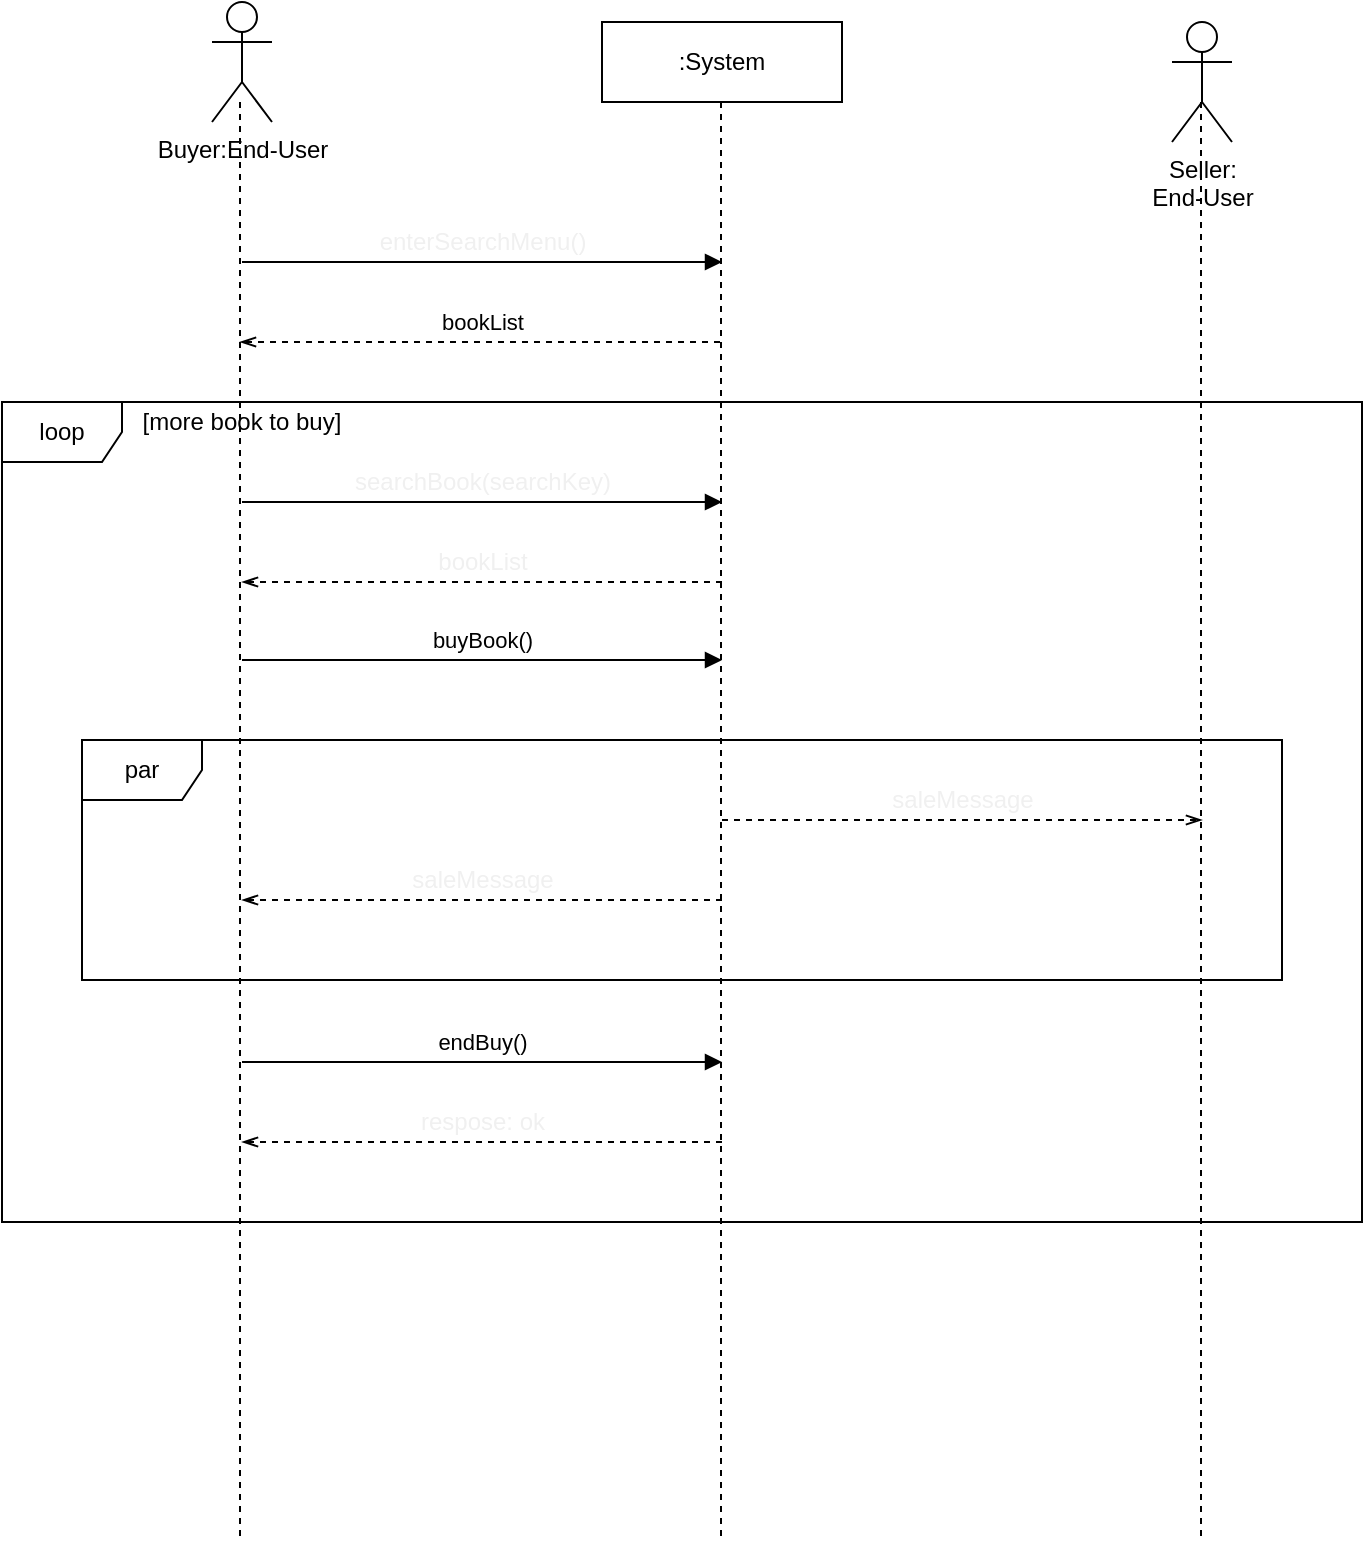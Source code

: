 <mxfile version="13.1.3" pages="4">
    <diagram id="6hGFLwfOUW9BJ-s0fimq" name="BuyBook">
        <mxGraphModel dx="1140" dy="681" grid="1" gridSize="10" guides="1" tooltips="1" connect="1" arrows="1" fold="1" page="1" pageScale="1" pageWidth="827" pageHeight="1169" math="0" shadow="0">
            <root>
                <mxCell id="0"/>
                <mxCell id="1" parent="0"/>
                <mxCell id="3pYm0WZSBtt9Ycjsd9VP-42" value="loop" style="shape=umlFrame;whiteSpace=wrap;html=1;" vertex="1" parent="1">
                    <mxGeometry x="40" y="270" width="680" height="410" as="geometry"/>
                </mxCell>
                <mxCell id="AGMHs2nKBJtEEquiV1g--34" value="par" style="shape=umlFrame;whiteSpace=wrap;html=1;" vertex="1" parent="1">
                    <mxGeometry x="80" y="439" width="600" height="120" as="geometry"/>
                </mxCell>
                <mxCell id="2" value="Buyer:End-User" style="shape=umlActor;verticalLabelPosition=bottom;labelBackgroundColor=none;verticalAlign=top;html=1;outlineConnect=0;" parent="1" vertex="1">
                    <mxGeometry x="145" y="70" width="30" height="60" as="geometry"/>
                </mxCell>
                <mxCell id="12" value="&lt;span style=&quot;color: rgb(240 , 240 , 240) ; font-family: &amp;#34;helvetica&amp;#34; ; font-size: 12px ; font-style: normal ; font-weight: 400 ; letter-spacing: normal ; text-align: center ; text-indent: 0px ; text-transform: none ; word-spacing: 0px ; float: none ; display: inline&quot;&gt;enterSearchMenu()&lt;/span&gt;" style="endArrow=block;html=1;endFill=1;labelBackgroundColor=none;" parent="1" edge="1">
                    <mxGeometry y="10" width="50" height="50" relative="1" as="geometry">
                        <mxPoint x="160" y="200" as="sourcePoint"/>
                        <mxPoint x="400" y="200" as="targetPoint"/>
                        <mxPoint as="offset"/>
                    </mxGeometry>
                </mxCell>
                <mxCell id="14" value=":System" style="rounded=0;whiteSpace=wrap;html=1;labelBackgroundColor=none;" parent="1" vertex="1">
                    <mxGeometry x="340" y="80" width="120" height="40" as="geometry"/>
                </mxCell>
                <mxCell id="17" value="&lt;span style=&quot;color: rgb(240 , 240 , 240) ; font-family: &amp;#34;helvetica&amp;#34; ; font-size: 12px ; font-style: normal ; font-weight: 400 ; letter-spacing: normal ; text-align: center ; text-indent: 0px ; text-transform: none ; word-spacing: 0px ; float: none ; display: inline&quot;&gt;searchBook(searchKey)&lt;/span&gt;" style="endArrow=block;html=1;endFill=1;labelBackgroundColor=none;" parent="1" edge="1">
                    <mxGeometry y="10" width="50" height="50" relative="1" as="geometry">
                        <mxPoint x="160" y="320" as="sourcePoint"/>
                        <mxPoint x="400" y="320" as="targetPoint"/>
                        <mxPoint as="offset"/>
                    </mxGeometry>
                </mxCell>
                <mxCell id="24" value="&lt;span style=&quot;color: rgb(240 , 240 , 240) ; font-family: &amp;#34;helvetica&amp;#34; ; font-size: 12px ; font-style: normal ; font-weight: 400 ; letter-spacing: normal ; text-align: center ; text-indent: 0px ; text-transform: none ; word-spacing: 0px ; float: none ; display: inline&quot;&gt;bookList&lt;/span&gt;" style="endArrow=openThin;html=1;endFill=0;dashed=1;labelBackgroundColor=none;" parent="1" edge="1">
                    <mxGeometry y="-10" width="50" height="50" relative="1" as="geometry">
                        <mxPoint x="400" y="360" as="sourcePoint"/>
                        <mxPoint x="160" y="360" as="targetPoint"/>
                        <mxPoint as="offset"/>
                    </mxGeometry>
                </mxCell>
                <mxCell id="34" value="Seller:&lt;br&gt;End-User" style="shape=umlActor;verticalLabelPosition=bottom;labelBackgroundColor=none;verticalAlign=top;html=1;outlineConnect=0;" parent="1" vertex="1">
                    <mxGeometry x="625" y="80" width="30" height="60" as="geometry"/>
                </mxCell>
                <mxCell id="n1-OZ0mxmcXtM2e9nvb8-45" value="bookList" style="endArrow=openThin;html=1;endFill=0;dashed=1;labelBackgroundColor=none;" parent="1" edge="1">
                    <mxGeometry x="-0.008" y="-10" width="50" height="50" relative="1" as="geometry">
                        <mxPoint x="399" y="240" as="sourcePoint"/>
                        <mxPoint x="159" y="240" as="targetPoint"/>
                        <mxPoint as="offset"/>
                    </mxGeometry>
                </mxCell>
                <mxCell id="3pYm0WZSBtt9Ycjsd9VP-46" value="[more book to buy]" style="text;html=1;strokeColor=none;fillColor=none;align=center;verticalAlign=middle;whiteSpace=wrap;rounded=0;" vertex="1" parent="1">
                    <mxGeometry x="100" y="270" width="120" height="20" as="geometry"/>
                </mxCell>
                <mxCell id="3pYm0WZSBtt9Ycjsd9VP-48" value="" style="edgeStyle=orthogonalEdgeStyle;rounded=0;orthogonalLoop=1;jettySize=auto;html=1;endArrow=none;endFill=0;dashed=1;" edge="1" parent="1">
                    <mxGeometry relative="1" as="geometry">
                        <mxPoint x="159" y="840" as="targetPoint"/>
                        <mxPoint x="159" y="120" as="sourcePoint"/>
                        <Array as="points">
                            <mxPoint x="159" y="840"/>
                            <mxPoint x="159" y="840"/>
                        </Array>
                    </mxGeometry>
                </mxCell>
                <mxCell id="3pYm0WZSBtt9Ycjsd9VP-62" value="buyBook()" style="endArrow=block;html=1;endFill=1;labelBackgroundColor=none;" edge="1" parent="1">
                    <mxGeometry y="10" width="50" height="50" relative="1" as="geometry">
                        <mxPoint x="160" y="399" as="sourcePoint"/>
                        <mxPoint x="400" y="399" as="targetPoint"/>
                        <mxPoint as="offset"/>
                    </mxGeometry>
                </mxCell>
                <mxCell id="3pYm0WZSBtt9Ycjsd9VP-65" value="&lt;span style=&quot;color: rgb(240 , 240 , 240) ; font-family: &amp;#34;helvetica&amp;#34; ; font-size: 12px ; font-style: normal ; font-weight: 400 ; letter-spacing: normal ; text-align: center ; text-indent: 0px ; text-transform: none ; word-spacing: 0px ; float: none ; display: inline&quot;&gt;saleMessage&lt;/span&gt;" style="endArrow=openThin;html=1;endFill=0;dashed=1;labelBackgroundColor=none;" edge="1" parent="1">
                    <mxGeometry y="-10" width="50" height="50" relative="1" as="geometry">
                        <mxPoint x="400" y="519" as="sourcePoint"/>
                        <mxPoint x="160" y="519" as="targetPoint"/>
                        <mxPoint as="offset"/>
                    </mxGeometry>
                </mxCell>
                <mxCell id="3pYm0WZSBtt9Ycjsd9VP-66" value="&lt;span style=&quot;color: rgb(240 , 240 , 240) ; font-family: &amp;#34;helvetica&amp;#34; ; font-size: 12px ; font-style: normal ; font-weight: 400 ; letter-spacing: normal ; text-align: center ; text-indent: 0px ; text-transform: none ; word-spacing: 0px ; float: none ; display: inline&quot;&gt;saleMessage&lt;/span&gt;" style="endArrow=openThin;html=1;endFill=0;dashed=1;labelBackgroundColor=none;" edge="1" parent="1">
                    <mxGeometry y="10" width="50" height="50" relative="1" as="geometry">
                        <mxPoint x="400" y="479" as="sourcePoint"/>
                        <mxPoint x="640" y="479" as="targetPoint"/>
                        <mxPoint as="offset"/>
                    </mxGeometry>
                </mxCell>
                <mxCell id="kgXrmsJHoRUwOv15Z1vA-34" value="endBuy()" style="endArrow=block;html=1;endFill=1;labelBackgroundColor=none;" edge="1" parent="1">
                    <mxGeometry y="10" width="50" height="50" relative="1" as="geometry">
                        <mxPoint x="160" y="600" as="sourcePoint"/>
                        <mxPoint x="400" y="600" as="targetPoint"/>
                        <mxPoint as="offset"/>
                    </mxGeometry>
                </mxCell>
                <mxCell id="kgXrmsJHoRUwOv15Z1vA-35" value="&lt;span style=&quot;color: rgb(240 , 240 , 240) ; font-family: &amp;#34;helvetica&amp;#34; ; font-size: 12px ; font-style: normal ; font-weight: 400 ; letter-spacing: normal ; text-align: center ; text-indent: 0px ; text-transform: none ; word-spacing: 0px ; float: none ; display: inline&quot;&gt;respose: ok&lt;/span&gt;" style="endArrow=openThin;html=1;endFill=0;dashed=1;labelBackgroundColor=none;" edge="1" parent="1">
                    <mxGeometry y="-10" width="50" height="50" relative="1" as="geometry">
                        <mxPoint x="400" y="640" as="sourcePoint"/>
                        <mxPoint x="160" y="640" as="targetPoint"/>
                        <mxPoint as="offset"/>
                    </mxGeometry>
                </mxCell>
                <mxCell id="kgXrmsJHoRUwOv15Z1vA-36" value="" style="edgeStyle=orthogonalEdgeStyle;rounded=0;orthogonalLoop=1;jettySize=auto;html=1;endArrow=none;endFill=0;dashed=1;" edge="1" parent="1">
                    <mxGeometry relative="1" as="geometry">
                        <mxPoint x="399.5" y="840" as="targetPoint"/>
                        <mxPoint x="399.5" y="120" as="sourcePoint"/>
                        <Array as="points">
                            <mxPoint x="399.5" y="840"/>
                            <mxPoint x="399.5" y="840"/>
                        </Array>
                    </mxGeometry>
                </mxCell>
                <mxCell id="kgXrmsJHoRUwOv15Z1vA-37" value="" style="edgeStyle=orthogonalEdgeStyle;rounded=0;orthogonalLoop=1;jettySize=auto;html=1;endArrow=none;endFill=0;dashed=1;" edge="1" parent="1">
                    <mxGeometry relative="1" as="geometry">
                        <mxPoint x="639.5" y="840" as="targetPoint"/>
                        <mxPoint x="639.5" y="120" as="sourcePoint"/>
                        <Array as="points">
                            <mxPoint x="639.5" y="840"/>
                            <mxPoint x="639.5" y="840"/>
                        </Array>
                    </mxGeometry>
                </mxCell>
            </root>
        </mxGraphModel>
    </diagram>
    <diagram id="KpThnwfHoM7KCyBBRXC-" name="RegisterBook">
        <mxGraphModel dx="1140" dy="681" grid="1" gridSize="10" guides="1" tooltips="1" connect="1" arrows="1" fold="1" page="1" pageScale="1" pageWidth="827" pageHeight="1169" math="0" shadow="0">
            <root>
                <mxCell id="PqyBbhhxmd2hz2zt0yM3-0"/>
                <mxCell id="PqyBbhhxmd2hz2zt0yM3-1" parent="PqyBbhhxmd2hz2zt0yM3-0"/>
                <mxCell id="bPoS6ouOPLnSfAmkZ3_9-4" value="frame" style="shape=umlFrame;whiteSpace=wrap;html=1;" vertex="1" parent="PqyBbhhxmd2hz2zt0yM3-1">
                    <mxGeometry x="160" y="280" width="440" height="160" as="geometry"/>
                </mxCell>
                <mxCell id="JXu51TYa6Wzfhg3njhPF-1" value="" style="edgeStyle=orthogonalEdgeStyle;rounded=0;orthogonalLoop=1;jettySize=auto;html=1;endArrow=none;endFill=0;dashed=1;" parent="PqyBbhhxmd2hz2zt0yM3-1" source="JXu51TYa6Wzfhg3njhPF-2" edge="1">
                    <mxGeometry relative="1" as="geometry">
                        <mxPoint x="246" y="690" as="targetPoint"/>
                        <Array as="points">
                            <mxPoint x="241" y="690"/>
                        </Array>
                    </mxGeometry>
                </mxCell>
                <mxCell id="JXu51TYa6Wzfhg3njhPF-2" value="Buyer:End-User" style="shape=umlActor;verticalLabelPosition=bottom;labelBackgroundColor=none;verticalAlign=top;html=1;outlineConnect=0;" parent="PqyBbhhxmd2hz2zt0yM3-1" vertex="1">
                    <mxGeometry x="226" y="70" width="30" height="60" as="geometry"/>
                </mxCell>
                <mxCell id="JXu51TYa6Wzfhg3njhPF-5" value="&#10;&#10;&lt;!--StartFragment--&gt;&lt;span style=&quot;color: rgb(240, 240, 240); font-family: Helvetica; font-size: 12px; font-style: normal; font-variant-ligatures: normal; font-variant-caps: normal; font-weight: 400; letter-spacing: normal; orphans: 2; text-align: center; text-indent: 0px; text-transform: none; widows: 2; word-spacing: 0px; -webkit-text-stroke-width: 0px; text-decoration-style: initial; text-decoration-color: initial; float: none; display: inline !important;&quot;&gt;enterBookRegisterMenu()&lt;/span&gt;&lt;!--EndFragment--&gt;&#10;&#10;" style="endArrow=block;html=1;endFill=1;labelBackgroundColor=none;" parent="PqyBbhhxmd2hz2zt0yM3-1" edge="1">
                    <mxGeometry x="-0.004" y="10" width="50" height="50" relative="1" as="geometry">
                        <mxPoint x="241" y="200" as="sourcePoint"/>
                        <mxPoint x="520" y="200" as="targetPoint"/>
                        <mxPoint as="offset"/>
                    </mxGeometry>
                </mxCell>
                <mxCell id="JXu51TYa6Wzfhg3njhPF-6" value="" style="edgeStyle=orthogonalEdgeStyle;rounded=0;orthogonalLoop=1;jettySize=auto;html=1;endArrow=none;endFill=0;dashed=1;" parent="PqyBbhhxmd2hz2zt0yM3-1" source="JXu51TYa6Wzfhg3njhPF-7" edge="1">
                    <mxGeometry relative="1" as="geometry">
                        <mxPoint x="520" y="700" as="targetPoint"/>
                    </mxGeometry>
                </mxCell>
                <mxCell id="JXu51TYa6Wzfhg3njhPF-7" value=":System" style="rounded=0;whiteSpace=wrap;html=1;labelBackgroundColor=none;" parent="PqyBbhhxmd2hz2zt0yM3-1" vertex="1">
                    <mxGeometry x="460" y="80" width="120" height="40" as="geometry"/>
                </mxCell>
                <mxCell id="JXu51TYa6Wzfhg3njhPF-9" value="" style="endArrow=block;html=1;endFill=1;" parent="PqyBbhhxmd2hz2zt0yM3-1" edge="1">
                    <mxGeometry width="50" height="50" relative="1" as="geometry">
                        <mxPoint x="239.5" y="360" as="sourcePoint"/>
                        <mxPoint x="518.5" y="360" as="targetPoint"/>
                    </mxGeometry>
                </mxCell>
                <mxCell id="bPoS6ouOPLnSfAmkZ3_9-2" value="&lt;span style=&quot;font-size: 12px&quot;&gt;registBook(title, publisher, auther, year, price)&lt;/span&gt;" style="edgeLabel;html=1;align=center;verticalAlign=middle;resizable=0;points=[];" vertex="1" connectable="0" parent="JXu51TYa6Wzfhg3njhPF-9">
                    <mxGeometry x="0.197" y="3" relative="1" as="geometry">
                        <mxPoint x="-27.5" y="-7" as="offset"/>
                    </mxGeometry>
                </mxCell>
                <mxCell id="JXu51TYa6Wzfhg3njhPF-37" value="&lt;span style=&quot;color: rgb(240 , 240 , 240) ; font-family: &amp;#34;helvetica&amp;#34; ; font-size: 12px ; font-style: normal ; font-weight: 400 ; letter-spacing: normal ; text-align: center ; text-indent: 0px ; text-transform: none ; word-spacing: 0px ; float: none ; display: inline&quot;&gt;updatedOwnBookList&lt;/span&gt;" style="endArrow=openThin;html=1;endFill=0;dashed=1;labelBackgroundColor=none;" parent="PqyBbhhxmd2hz2zt0yM3-1" edge="1">
                    <mxGeometry x="-0.004" y="-9" width="50" height="50" relative="1" as="geometry">
                        <mxPoint x="519.5" y="400" as="sourcePoint"/>
                        <mxPoint x="239.5" y="400" as="targetPoint"/>
                        <mxPoint as="offset"/>
                    </mxGeometry>
                </mxCell>
                <mxCell id="bPoS6ouOPLnSfAmkZ3_9-3" value="&lt;font face=&quot;helvetica&quot;&gt;&lt;span style=&quot;font-size: 12px&quot;&gt;ownBookList&lt;/span&gt;&lt;/font&gt;" style="endArrow=openThin;html=1;endFill=0;dashed=1;labelBackgroundColor=none;" edge="1" parent="PqyBbhhxmd2hz2zt0yM3-1">
                    <mxGeometry x="-0.004" y="-9" width="50" height="50" relative="1" as="geometry">
                        <mxPoint x="520" y="240" as="sourcePoint"/>
                        <mxPoint x="240" y="240" as="targetPoint"/>
                        <mxPoint as="offset"/>
                    </mxGeometry>
                </mxCell>
                <mxCell id="bPoS6ouOPLnSfAmkZ3_9-5" value="[more book]" style="text;html=1;strokeColor=none;fillColor=none;align=center;verticalAlign=middle;whiteSpace=wrap;rounded=0;" vertex="1" parent="PqyBbhhxmd2hz2zt0yM3-1">
                    <mxGeometry x="240" y="280" width="90" height="20" as="geometry"/>
                </mxCell>
                <mxCell id="bPoS6ouOPLnSfAmkZ3_9-6" value="endRegister" style="endArrow=block;html=1;endFill=1;labelBackgroundColor=none;" edge="1" parent="PqyBbhhxmd2hz2zt0yM3-1">
                    <mxGeometry x="-0.004" y="10" width="50" height="50" relative="1" as="geometry">
                        <mxPoint x="240" y="480" as="sourcePoint"/>
                        <mxPoint x="519" y="480" as="targetPoint"/>
                        <mxPoint as="offset"/>
                    </mxGeometry>
                </mxCell>
                <mxCell id="bPoS6ouOPLnSfAmkZ3_9-7" value="&lt;font face=&quot;helvetica&quot;&gt;&lt;span style=&quot;font-size: 12px&quot;&gt;response: ok&lt;/span&gt;&lt;/font&gt;" style="endArrow=openThin;html=1;endFill=0;dashed=1;labelBackgroundColor=none;" edge="1" parent="PqyBbhhxmd2hz2zt0yM3-1">
                    <mxGeometry x="-0.004" y="-9" width="50" height="50" relative="1" as="geometry">
                        <mxPoint x="520" y="520" as="sourcePoint"/>
                        <mxPoint x="240" y="520" as="targetPoint"/>
                        <mxPoint as="offset"/>
                    </mxGeometry>
                </mxCell>
            </root>
        </mxGraphModel>
    </diagram>
    <diagram id="iqIWMkwtlSO-mOS8KNBK" name="DeleteUser">
        <mxGraphModel dx="1140" dy="681" grid="1" gridSize="10" guides="1" tooltips="1" connect="1" arrows="1" fold="1" page="1" pageScale="1" pageWidth="827" pageHeight="1169" math="0" shadow="0">
            <root>
                <mxCell id="YWCWR-Q88oD3R-4k9Ic8-0"/>
                <mxCell id="YWCWR-Q88oD3R-4k9Ic8-1" parent="YWCWR-Q88oD3R-4k9Ic8-0"/>
                <mxCell id="gd-7ahZmETjIDH6ziQu4-1" value="loop" style="shape=umlFrame;whiteSpace=wrap;html=1;" vertex="1" parent="YWCWR-Q88oD3R-4k9Ic8-1">
                    <mxGeometry x="200" y="265" width="400" height="335" as="geometry"/>
                </mxCell>
                <mxCell id="YEVEnfXSEmzaOY79N1TQ-0" value="" style="edgeStyle=orthogonalEdgeStyle;rounded=0;orthogonalLoop=1;jettySize=auto;html=1;endArrow=none;endFill=0;dashed=1;" parent="YWCWR-Q88oD3R-4k9Ic8-1" source="YEVEnfXSEmzaOY79N1TQ-1" edge="1">
                    <mxGeometry relative="1" as="geometry">
                        <mxPoint x="280" y="720" as="targetPoint"/>
                        <Array as="points">
                            <mxPoint x="280" y="690"/>
                        </Array>
                    </mxGeometry>
                </mxCell>
                <mxCell id="YEVEnfXSEmzaOY79N1TQ-1" value="Administrator" style="shape=umlActor;verticalLabelPosition=bottom;labelBackgroundColor=none;verticalAlign=top;html=1;outlineConnect=0;" parent="YWCWR-Q88oD3R-4k9Ic8-1" vertex="1">
                    <mxGeometry x="265" y="70" width="30" height="60" as="geometry"/>
                </mxCell>
                <mxCell id="YEVEnfXSEmzaOY79N1TQ-4" value="" style="edgeStyle=orthogonalEdgeStyle;rounded=0;orthogonalLoop=1;jettySize=auto;html=1;endArrow=none;endFill=0;dashed=1;" parent="YWCWR-Q88oD3R-4k9Ic8-1" source="YEVEnfXSEmzaOY79N1TQ-5" edge="1">
                    <mxGeometry relative="1" as="geometry">
                        <mxPoint x="519" y="720" as="targetPoint"/>
                    </mxGeometry>
                </mxCell>
                <mxCell id="YEVEnfXSEmzaOY79N1TQ-5" value=":System" style="rounded=0;whiteSpace=wrap;html=1;labelBackgroundColor=none;" parent="YWCWR-Q88oD3R-4k9Ic8-1" vertex="1">
                    <mxGeometry x="459" y="80" width="120" height="40" as="geometry"/>
                </mxCell>
                <mxCell id="UrstLIvZSVqKVnI0r-eT-4" value="&#10;&#10;&lt;!--StartFragment--&gt;&lt;span style=&quot;color: rgb(240, 240, 240); font-family: Helvetica; font-size: 12px; font-style: normal; font-variant-ligatures: normal; font-variant-caps: normal; font-weight: 400; letter-spacing: normal; orphans: 2; text-align: center; text-indent: 0px; text-transform: none; widows: 2; word-spacing: 0px; -webkit-text-stroke-width: 0px; text-decoration-style: initial; text-decoration-color: initial; float: none; display: inline !important;&quot;&gt;enterUserMangeMenu()&lt;/span&gt;&lt;!--EndFragment--&gt;&#10;&#10;" style="endArrow=block;html=1;endFill=1;labelBackgroundColor=none;" parent="YWCWR-Q88oD3R-4k9Ic8-1" edge="1">
                    <mxGeometry y="10" width="50" height="50" relative="1" as="geometry">
                        <mxPoint x="279" y="200" as="sourcePoint"/>
                        <mxPoint x="519" y="200" as="targetPoint"/>
                        <mxPoint as="offset"/>
                    </mxGeometry>
                </mxCell>
                <mxCell id="UrstLIvZSVqKVnI0r-eT-11" value="userList" style="endArrow=openThin;html=1;endFill=0;dashed=1;" parent="YWCWR-Q88oD3R-4k9Ic8-1" edge="1">
                    <mxGeometry y="-10" width="50" height="50" relative="1" as="geometry">
                        <mxPoint x="519" y="240" as="sourcePoint"/>
                        <mxPoint x="279" y="240" as="targetPoint"/>
                        <mxPoint as="offset"/>
                    </mxGeometry>
                </mxCell>
                <mxCell id="U91n3O1pk0k0M0v6BB0i-0" value="alt" style="shape=umlFrame;whiteSpace=wrap;html=1;labelBackgroundColor=none;" parent="YWCWR-Q88oD3R-4k9Ic8-1" vertex="1">
                    <mxGeometry x="249" y="350" width="310" height="170" as="geometry"/>
                </mxCell>
                <mxCell id="U91n3O1pk0k0M0v6BB0i-1" value="" style="line;strokeWidth=1;fillColor=none;align=left;verticalAlign=middle;spacingTop=-1;spacingLeft=3;spacingRight=3;rotatable=0;labelPosition=right;points=[];portConstraint=eastwest;labelBackgroundColor=none;" parent="YWCWR-Q88oD3R-4k9Ic8-1" vertex="1">
                    <mxGeometry x="249" y="435.0" width="310" height="10.8" as="geometry"/>
                </mxCell>
                <mxCell id="U91n3O1pk0k0M0v6BB0i-3" value="[user.status == deactivate]" style="text;html=1;strokeColor=none;fillColor=none;align=center;verticalAlign=middle;whiteSpace=wrap;rounded=0;labelBackgroundColor=none;" parent="YWCWR-Q88oD3R-4k9Ic8-1" vertex="1">
                    <mxGeometry x="299" y="350" width="180" height="27" as="geometry"/>
                </mxCell>
                <mxCell id="U91n3O1pk0k0M0v6BB0i-4" value="[else]" style="text;html=1;strokeColor=none;fillColor=none;align=center;verticalAlign=middle;whiteSpace=wrap;rounded=0;labelBackgroundColor=none;" parent="YWCWR-Q88oD3R-4k9Ic8-1" vertex="1">
                    <mxGeometry x="299" y="435.0" width="70" height="27" as="geometry"/>
                </mxCell>
                <mxCell id="U91n3O1pk0k0M0v6BB0i-6" value="respose:ok" style="endArrow=openThin;html=1;endFill=0;dashed=1;" parent="YWCWR-Q88oD3R-4k9Ic8-1" edge="1">
                    <mxGeometry y="-10" width="50" height="50" relative="1" as="geometry">
                        <mxPoint x="519" y="400" as="sourcePoint"/>
                        <mxPoint x="279" y="400" as="targetPoint"/>
                        <mxPoint as="offset"/>
                    </mxGeometry>
                </mxCell>
                <mxCell id="U91n3O1pk0k0M0v6BB0i-7" value="respose:error" style="endArrow=openThin;html=1;endFill=0;dashed=1;" parent="YWCWR-Q88oD3R-4k9Ic8-1" edge="1">
                    <mxGeometry y="-10" width="50" height="50" relative="1" as="geometry">
                        <mxPoint x="519" y="479.2" as="sourcePoint"/>
                        <mxPoint x="279" y="479.2" as="targetPoint"/>
                        <mxPoint as="offset"/>
                    </mxGeometry>
                </mxCell>
                <mxCell id="gd-7ahZmETjIDH6ziQu4-0" value="userList" style="endArrow=openThin;html=1;endFill=0;dashed=1;" edge="1" parent="YWCWR-Q88oD3R-4k9Ic8-1">
                    <mxGeometry y="-10" width="50" height="50" relative="1" as="geometry">
                        <mxPoint x="520" y="560" as="sourcePoint"/>
                        <mxPoint x="280" y="560" as="targetPoint"/>
                        <mxPoint as="offset"/>
                    </mxGeometry>
                </mxCell>
                <mxCell id="gd-7ahZmETjIDH6ziQu4-3" value="[more user to delete]" style="text;html=1;strokeColor=none;fillColor=none;align=center;verticalAlign=middle;whiteSpace=wrap;rounded=0;labelBackgroundColor=none;" vertex="1" parent="YWCWR-Q88oD3R-4k9Ic8-1">
                    <mxGeometry x="280" y="265" width="120" height="27" as="geometry"/>
                </mxCell>
                <mxCell id="xVFvQit5LFoKfKA7L2Vu-0" value="deleteUser(user)" style="endArrow=block;html=1;endFill=1;labelBackgroundColor=none;" edge="1" parent="YWCWR-Q88oD3R-4k9Ic8-1">
                    <mxGeometry y="10" width="50" height="50" relative="1" as="geometry">
                        <mxPoint x="279" y="320" as="sourcePoint"/>
                        <mxPoint x="519" y="320" as="targetPoint"/>
                        <mxPoint as="offset"/>
                    </mxGeometry>
                </mxCell>
                <mxCell id="xVFvQit5LFoKfKA7L2Vu-1" value="endDeleteUser()" style="endArrow=block;html=1;endFill=1;labelBackgroundColor=none;" edge="1" parent="YWCWR-Q88oD3R-4k9Ic8-1">
                    <mxGeometry y="10" width="50" height="50" relative="1" as="geometry">
                        <mxPoint x="280" y="640" as="sourcePoint"/>
                        <mxPoint x="520" y="640" as="targetPoint"/>
                        <mxPoint as="offset"/>
                    </mxGeometry>
                </mxCell>
                <mxCell id="xVFvQit5LFoKfKA7L2Vu-2" value="response:ok" style="endArrow=openThin;html=1;endFill=0;dashed=1;" edge="1" parent="YWCWR-Q88oD3R-4k9Ic8-1">
                    <mxGeometry y="-10" width="50" height="50" relative="1" as="geometry">
                        <mxPoint x="520" y="680" as="sourcePoint"/>
                        <mxPoint x="280" y="680" as="targetPoint"/>
                        <mxPoint as="offset"/>
                    </mxGeometry>
                </mxCell>
            </root>
        </mxGraphModel>
    </diagram>
    <diagram id="u3AtCyVeufAkrBjVJX67" name="DeleteBook">
        <mxGraphModel dx="950" dy="660" grid="1" gridSize="10" guides="1" tooltips="1" connect="1" arrows="1" fold="1" page="1" pageScale="1" pageWidth="827" pageHeight="1169" math="0" shadow="0">
            <root>
                <mxCell id="GA--pIxrdVy0G072Newp-0"/>
                <mxCell id="GA--pIxrdVy0G072Newp-1" parent="GA--pIxrdVy0G072Newp-0"/>
                <mxCell id="d08eRqrAVCrlmCSxyMs9-1" value="loop" style="shape=umlFrame;whiteSpace=wrap;html=1;" vertex="1" parent="GA--pIxrdVy0G072Newp-1">
                    <mxGeometry x="240" y="280" width="400" height="120" as="geometry"/>
                </mxCell>
                <mxCell id="JXBRRLaRg2BqrHtnhFQ9-0" value="" style="edgeStyle=orthogonalEdgeStyle;rounded=0;orthogonalLoop=1;jettySize=auto;html=1;endArrow=none;endFill=0;dashed=1;" parent="GA--pIxrdVy0G072Newp-1" source="JXBRRLaRg2BqrHtnhFQ9-1" edge="1">
                    <mxGeometry relative="1" as="geometry">
                        <mxPoint x="327" y="690" as="targetPoint"/>
                        <Array as="points">
                            <mxPoint x="322" y="690"/>
                        </Array>
                    </mxGeometry>
                </mxCell>
                <mxCell id="JXBRRLaRg2BqrHtnhFQ9-1" value="Administrator" style="shape=umlActor;verticalLabelPosition=bottom;labelBackgroundColor=none;verticalAlign=top;html=1;outlineConnect=0;" parent="GA--pIxrdVy0G072Newp-1" vertex="1">
                    <mxGeometry x="307" y="70" width="30" height="60" as="geometry"/>
                </mxCell>
                <mxCell id="JXBRRLaRg2BqrHtnhFQ9-3" value="" style="edgeStyle=orthogonalEdgeStyle;rounded=0;orthogonalLoop=1;jettySize=auto;html=1;endArrow=none;endFill=0;dashed=1;" parent="GA--pIxrdVy0G072Newp-1" source="JXBRRLaRg2BqrHtnhFQ9-4" edge="1">
                    <mxGeometry relative="1" as="geometry">
                        <mxPoint x="561" y="700" as="targetPoint"/>
                    </mxGeometry>
                </mxCell>
                <mxCell id="JXBRRLaRg2BqrHtnhFQ9-4" value=":System" style="rounded=0;whiteSpace=wrap;html=1;labelBackgroundColor=none;" parent="GA--pIxrdVy0G072Newp-1" vertex="1">
                    <mxGeometry x="501" y="80" width="120" height="40" as="geometry"/>
                </mxCell>
                <mxCell id="JXBRRLaRg2BqrHtnhFQ9-6" value="&lt;span style=&quot;color: rgb(240 , 240 , 240) ; font-family: &amp;#34;helvetica&amp;#34; ; font-size: 12px ; font-style: normal ; font-weight: 400 ; letter-spacing: normal ; text-align: center ; text-indent: 0px ; text-transform: none ; word-spacing: 0px ; float: none ; display: inline&quot;&gt;enterBookMangeMenu()&lt;/span&gt;" style="endArrow=block;html=1;endFill=1;labelBackgroundColor=none;" parent="GA--pIxrdVy0G072Newp-1" edge="1">
                    <mxGeometry y="10" width="50" height="50" relative="1" as="geometry">
                        <mxPoint x="321" y="200" as="sourcePoint"/>
                        <mxPoint x="561" y="200" as="targetPoint"/>
                        <mxPoint as="offset"/>
                    </mxGeometry>
                </mxCell>
                <mxCell id="JXBRRLaRg2BqrHtnhFQ9-8" value="remainBookList" style="endArrow=openThin;html=1;endFill=0;dashed=1;" parent="GA--pIxrdVy0G072Newp-1" edge="1">
                    <mxGeometry y="-10" width="50" height="50" relative="1" as="geometry">
                        <mxPoint x="560" y="360" as="sourcePoint"/>
                        <mxPoint x="320" y="360" as="targetPoint"/>
                        <mxPoint as="offset"/>
                    </mxGeometry>
                </mxCell>
                <mxCell id="JXBRRLaRg2BqrHtnhFQ9-10" value="deleteBook(book)" style="endArrow=block;html=1;endFill=1;labelBackgroundColor=none;" parent="GA--pIxrdVy0G072Newp-1" edge="1">
                    <mxGeometry y="10" width="50" height="50" relative="1" as="geometry">
                        <mxPoint x="320" y="320" as="sourcePoint"/>
                        <mxPoint x="560" y="320" as="targetPoint"/>
                        <mxPoint as="offset"/>
                    </mxGeometry>
                </mxCell>
                <mxCell id="JXBRRLaRg2BqrHtnhFQ9-17" value="respose:ok" style="endArrow=openThin;html=1;endFill=0;dashed=1;" parent="GA--pIxrdVy0G072Newp-1" edge="1">
                    <mxGeometry y="-10" width="50" height="50" relative="1" as="geometry">
                        <mxPoint x="561" y="480" as="sourcePoint"/>
                        <mxPoint x="321" y="480" as="targetPoint"/>
                        <mxPoint as="offset"/>
                    </mxGeometry>
                </mxCell>
                <mxCell id="d08eRqrAVCrlmCSxyMs9-3" value="[more book to delete]" style="text;html=1;strokeColor=none;fillColor=none;align=center;verticalAlign=middle;whiteSpace=wrap;rounded=0;" vertex="1" parent="GA--pIxrdVy0G072Newp-1">
                    <mxGeometry x="300" y="280" width="130" height="20" as="geometry"/>
                </mxCell>
                <mxCell id="d08eRqrAVCrlmCSxyMs9-4" value="endDelete()" style="endArrow=block;html=1;endFill=1;labelBackgroundColor=none;" edge="1" parent="GA--pIxrdVy0G072Newp-1">
                    <mxGeometry y="10" width="50" height="50" relative="1" as="geometry">
                        <mxPoint x="320" y="440" as="sourcePoint"/>
                        <mxPoint x="560" y="440" as="targetPoint"/>
                        <mxPoint as="offset"/>
                    </mxGeometry>
                </mxCell>
                <mxCell id="d08eRqrAVCrlmCSxyMs9-5" value="bookList" style="endArrow=openThin;html=1;endFill=0;dashed=1;" edge="1" parent="GA--pIxrdVy0G072Newp-1">
                    <mxGeometry y="-10" width="50" height="50" relative="1" as="geometry">
                        <mxPoint x="560" y="240" as="sourcePoint"/>
                        <mxPoint x="320" y="240" as="targetPoint"/>
                        <mxPoint as="offset"/>
                    </mxGeometry>
                </mxCell>
            </root>
        </mxGraphModel>
    </diagram>
</mxfile>